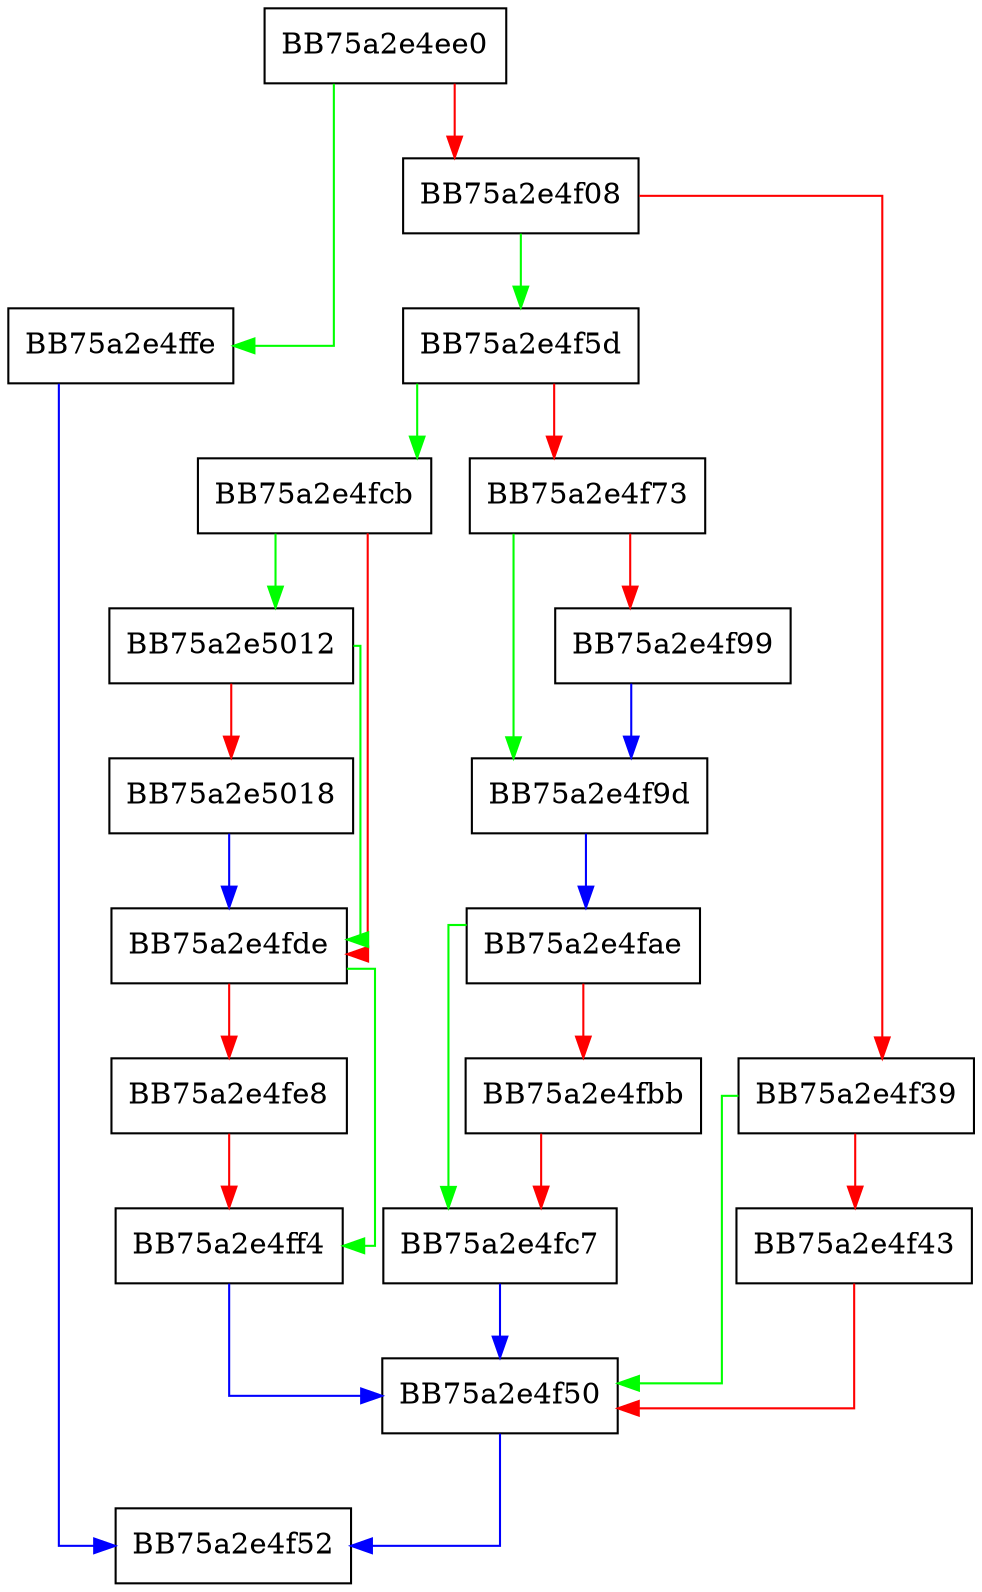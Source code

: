 digraph GetBmProcessInfo {
  node [shape="box"];
  graph [splines=ortho];
  BB75a2e4ee0 -> BB75a2e4ffe [color="green"];
  BB75a2e4ee0 -> BB75a2e4f08 [color="red"];
  BB75a2e4f08 -> BB75a2e4f5d [color="green"];
  BB75a2e4f08 -> BB75a2e4f39 [color="red"];
  BB75a2e4f39 -> BB75a2e4f50 [color="green"];
  BB75a2e4f39 -> BB75a2e4f43 [color="red"];
  BB75a2e4f43 -> BB75a2e4f50 [color="red"];
  BB75a2e4f50 -> BB75a2e4f52 [color="blue"];
  BB75a2e4f5d -> BB75a2e4fcb [color="green"];
  BB75a2e4f5d -> BB75a2e4f73 [color="red"];
  BB75a2e4f73 -> BB75a2e4f9d [color="green"];
  BB75a2e4f73 -> BB75a2e4f99 [color="red"];
  BB75a2e4f99 -> BB75a2e4f9d [color="blue"];
  BB75a2e4f9d -> BB75a2e4fae [color="blue"];
  BB75a2e4fae -> BB75a2e4fc7 [color="green"];
  BB75a2e4fae -> BB75a2e4fbb [color="red"];
  BB75a2e4fbb -> BB75a2e4fc7 [color="red"];
  BB75a2e4fc7 -> BB75a2e4f50 [color="blue"];
  BB75a2e4fcb -> BB75a2e5012 [color="green"];
  BB75a2e4fcb -> BB75a2e4fde [color="red"];
  BB75a2e4fde -> BB75a2e4ff4 [color="green"];
  BB75a2e4fde -> BB75a2e4fe8 [color="red"];
  BB75a2e4fe8 -> BB75a2e4ff4 [color="red"];
  BB75a2e4ff4 -> BB75a2e4f50 [color="blue"];
  BB75a2e4ffe -> BB75a2e4f52 [color="blue"];
  BB75a2e5012 -> BB75a2e4fde [color="green"];
  BB75a2e5012 -> BB75a2e5018 [color="red"];
  BB75a2e5018 -> BB75a2e4fde [color="blue"];
}